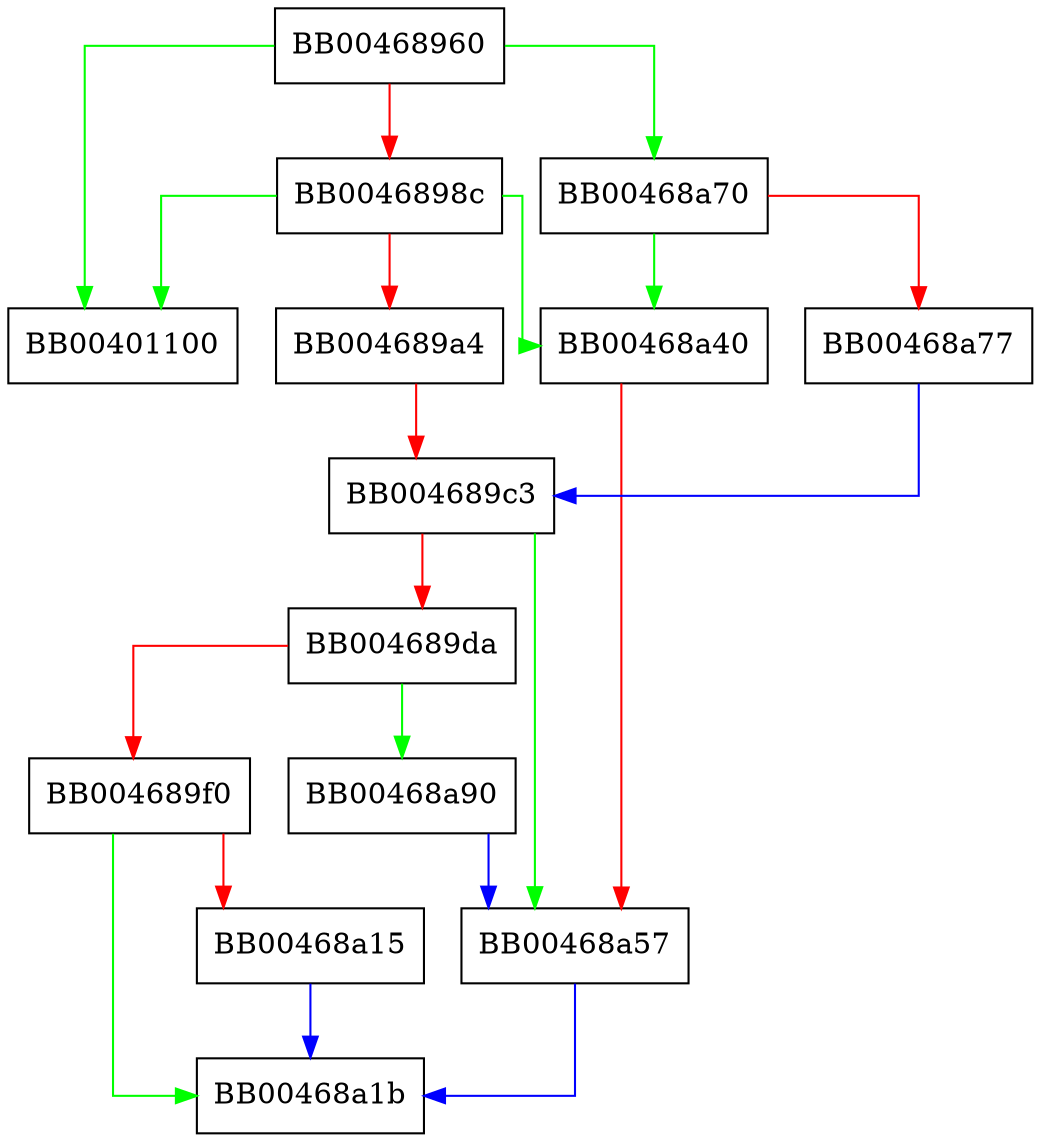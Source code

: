 digraph save_serial {
  node [shape="box"];
  graph [splines=ortho];
  BB00468960 -> BB00401100 [color="green"];
  BB00468960 -> BB00468a70 [color="green"];
  BB00468960 -> BB0046898c [color="red"];
  BB0046898c -> BB00401100 [color="green"];
  BB0046898c -> BB00468a40 [color="green"];
  BB0046898c -> BB004689a4 [color="red"];
  BB004689a4 -> BB004689c3 [color="red"];
  BB004689c3 -> BB00468a57 [color="green"];
  BB004689c3 -> BB004689da [color="red"];
  BB004689da -> BB00468a90 [color="green"];
  BB004689da -> BB004689f0 [color="red"];
  BB004689f0 -> BB00468a1b [color="green"];
  BB004689f0 -> BB00468a15 [color="red"];
  BB00468a15 -> BB00468a1b [color="blue"];
  BB00468a40 -> BB00468a57 [color="red"];
  BB00468a57 -> BB00468a1b [color="blue"];
  BB00468a70 -> BB00468a40 [color="green"];
  BB00468a70 -> BB00468a77 [color="red"];
  BB00468a77 -> BB004689c3 [color="blue"];
  BB00468a90 -> BB00468a57 [color="blue"];
}